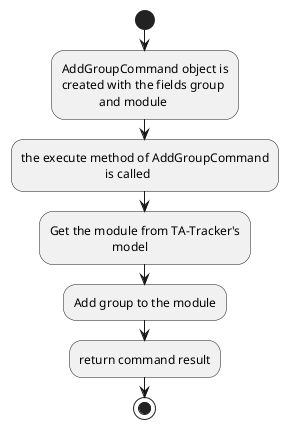 @startuml
start
:AddGroupCommand object is
created with the fields group
            and module;

:the execute method of AddGroupCommand
                           is called;

:Get the module from TA-Tracker's
                    model;

:Add group to the module;


:return command result;

stop
@enduml
